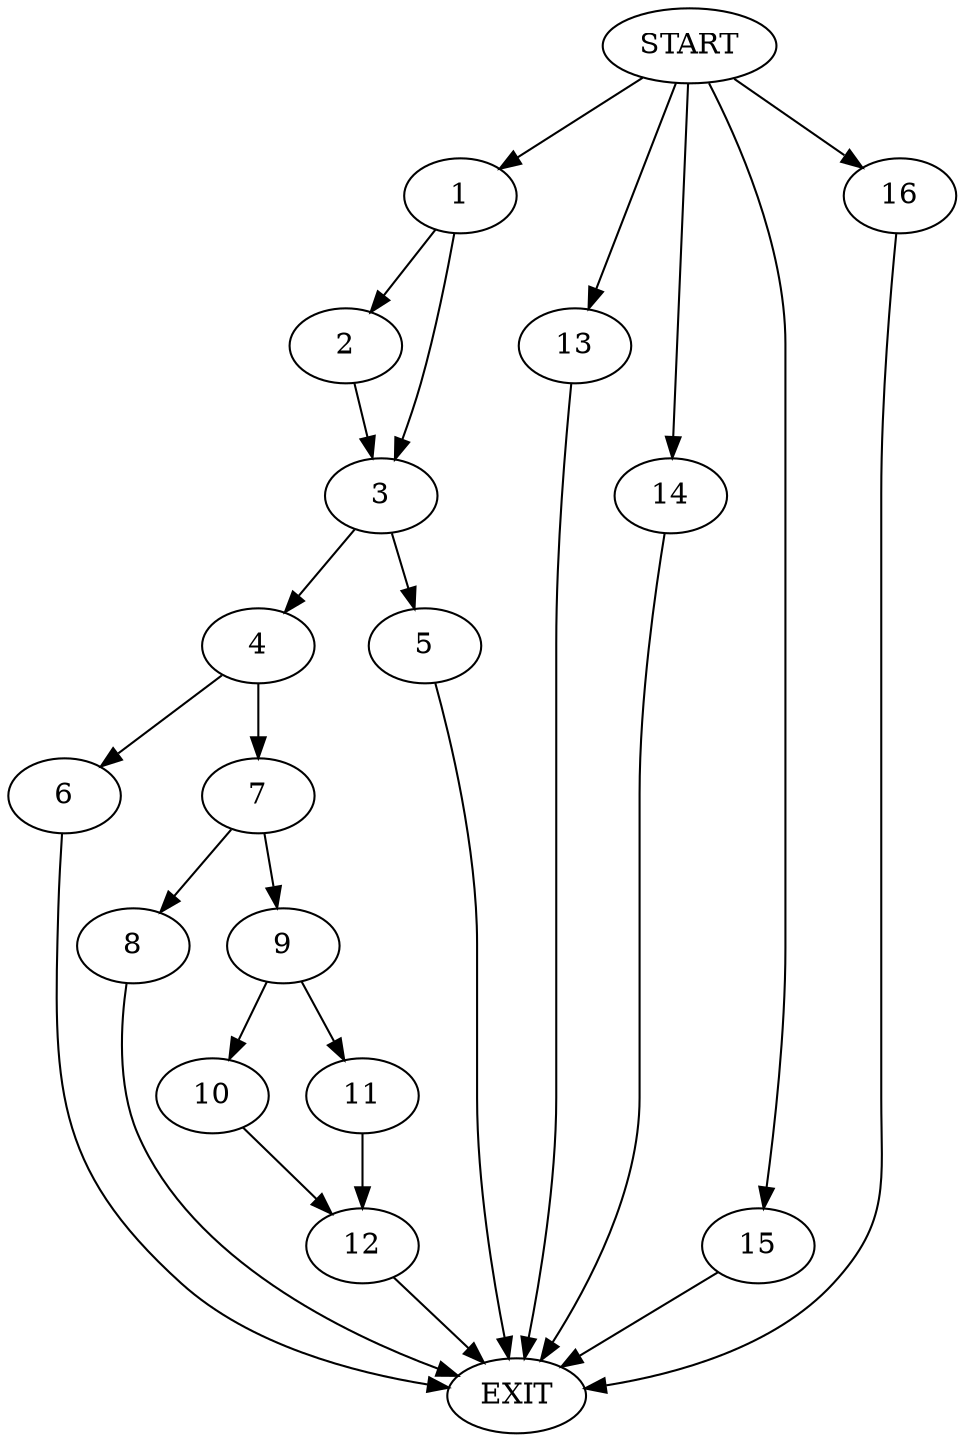 digraph {
0 [label="START"]
17 [label="EXIT"]
0 -> 1
1 -> 2
1 -> 3
3 -> 4
3 -> 5
2 -> 3
4 -> 6
4 -> 7
5 -> 17
7 -> 8
7 -> 9
6 -> 17
9 -> 10
9 -> 11
8 -> 17
11 -> 12
10 -> 12
12 -> 17
0 -> 13
13 -> 17
0 -> 14
14 -> 17
0 -> 15
15 -> 17
0 -> 16
16 -> 17
}
